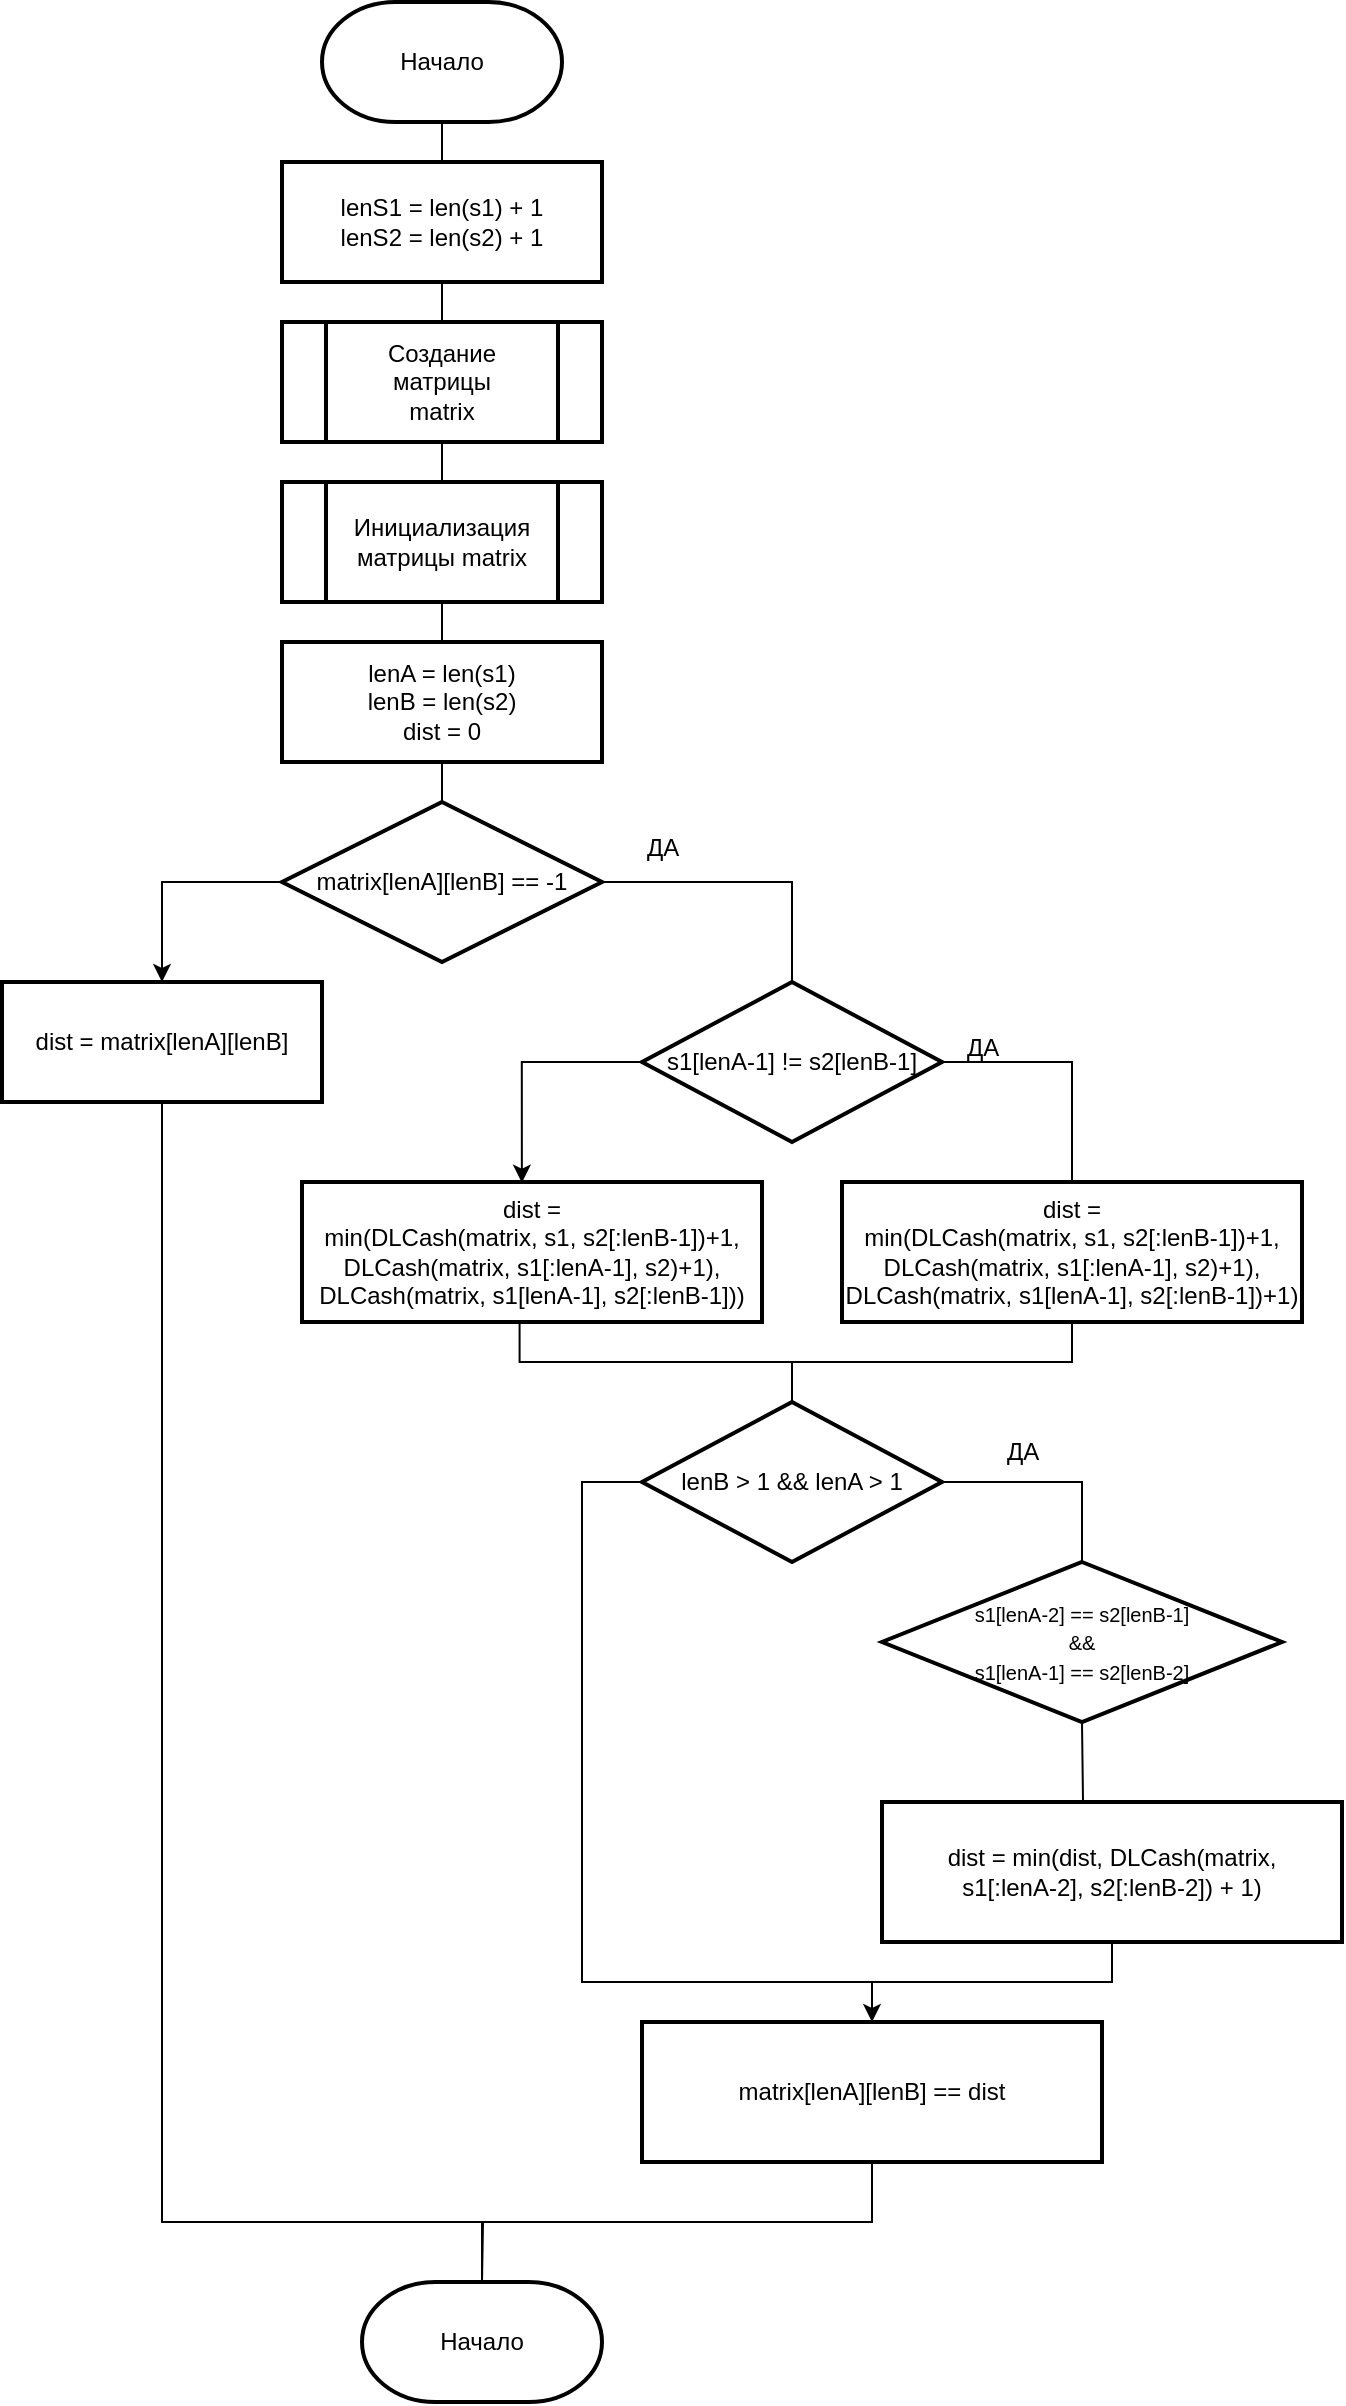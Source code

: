 <mxfile version="22.0.4" type="device">
  <diagram name="Страница — 1" id="KeEYjUVEmZE4yADr4s7v">
    <mxGraphModel dx="1434" dy="855" grid="1" gridSize="10" guides="1" tooltips="1" connect="1" arrows="1" fold="1" page="1" pageScale="1" pageWidth="827" pageHeight="1169" math="0" shadow="0">
      <root>
        <mxCell id="0" />
        <mxCell id="1" parent="0" />
        <mxCell id="zwEaBg4PYRS9SPezLSpT-41" style="edgeStyle=orthogonalEdgeStyle;rounded=0;orthogonalLoop=1;jettySize=auto;html=1;exitX=0.5;exitY=1;exitDx=0;exitDy=0;exitPerimeter=0;entryX=0.5;entryY=0;entryDx=0;entryDy=0;endArrow=none;endFill=0;" parent="1" source="zwEaBg4PYRS9SPezLSpT-42" target="zwEaBg4PYRS9SPezLSpT-44" edge="1">
          <mxGeometry relative="1" as="geometry" />
        </mxCell>
        <mxCell id="zwEaBg4PYRS9SPezLSpT-42" value="Начало" style="strokeWidth=2;html=1;shape=mxgraph.flowchart.terminator;whiteSpace=wrap;" parent="1" vertex="1">
          <mxGeometry x="390" y="30" width="120" height="60" as="geometry" />
        </mxCell>
        <mxCell id="zwEaBg4PYRS9SPezLSpT-43" style="edgeStyle=orthogonalEdgeStyle;rounded=0;orthogonalLoop=1;jettySize=auto;html=1;exitX=0.5;exitY=1;exitDx=0;exitDy=0;entryX=0.5;entryY=0;entryDx=0;entryDy=0;endArrow=none;endFill=0;" parent="1" source="zwEaBg4PYRS9SPezLSpT-44" target="zwEaBg4PYRS9SPezLSpT-46" edge="1">
          <mxGeometry relative="1" as="geometry" />
        </mxCell>
        <mxCell id="zwEaBg4PYRS9SPezLSpT-44" value="lenS1 = len(s1) + 1&lt;br&gt;lenS2 = len(s2) + 1" style="rounded=0;whiteSpace=wrap;html=1;strokeWidth=2;" parent="1" vertex="1">
          <mxGeometry x="370" y="110" width="160" height="60" as="geometry" />
        </mxCell>
        <mxCell id="zwEaBg4PYRS9SPezLSpT-45" style="edgeStyle=orthogonalEdgeStyle;rounded=0;orthogonalLoop=1;jettySize=auto;html=1;exitX=0.5;exitY=1;exitDx=0;exitDy=0;entryX=0.5;entryY=0;entryDx=0;entryDy=0;endArrow=none;endFill=0;" parent="1" source="zwEaBg4PYRS9SPezLSpT-46" target="zwEaBg4PYRS9SPezLSpT-49" edge="1">
          <mxGeometry relative="1" as="geometry" />
        </mxCell>
        <mxCell id="zwEaBg4PYRS9SPezLSpT-46" value="" style="verticalLabelPosition=bottom;verticalAlign=top;html=1;shape=process;whiteSpace=wrap;rounded=0;size=0.14;arcSize=6;strokeWidth=2;" parent="1" vertex="1">
          <mxGeometry x="370" y="190" width="160" height="60" as="geometry" />
        </mxCell>
        <mxCell id="zwEaBg4PYRS9SPezLSpT-47" value="Создание матрицы matrix" style="text;html=1;strokeColor=none;fillColor=none;align=center;verticalAlign=middle;whiteSpace=wrap;rounded=0;" parent="1" vertex="1">
          <mxGeometry x="420" y="205" width="60" height="30" as="geometry" />
        </mxCell>
        <mxCell id="zwEaBg4PYRS9SPezLSpT-48" style="edgeStyle=orthogonalEdgeStyle;rounded=0;orthogonalLoop=1;jettySize=auto;html=1;exitX=0.5;exitY=1;exitDx=0;exitDy=0;entryX=0.5;entryY=0;entryDx=0;entryDy=0;endArrow=none;endFill=0;" parent="1" source="zwEaBg4PYRS9SPezLSpT-49" target="zwEaBg4PYRS9SPezLSpT-52" edge="1">
          <mxGeometry relative="1" as="geometry" />
        </mxCell>
        <mxCell id="zwEaBg4PYRS9SPezLSpT-49" value="" style="verticalLabelPosition=bottom;verticalAlign=top;html=1;shape=process;whiteSpace=wrap;rounded=0;size=0.14;arcSize=6;strokeWidth=2;" parent="1" vertex="1">
          <mxGeometry x="370" y="270" width="160" height="60" as="geometry" />
        </mxCell>
        <mxCell id="zwEaBg4PYRS9SPezLSpT-50" value="Инициализация матрицы matrix" style="text;html=1;strokeColor=none;fillColor=none;align=center;verticalAlign=middle;whiteSpace=wrap;rounded=0;" parent="1" vertex="1">
          <mxGeometry x="420" y="285" width="60" height="30" as="geometry" />
        </mxCell>
        <mxCell id="zwEaBg4PYRS9SPezLSpT-51" style="edgeStyle=orthogonalEdgeStyle;rounded=0;orthogonalLoop=1;jettySize=auto;html=1;exitX=0.5;exitY=1;exitDx=0;exitDy=0;entryX=0.5;entryY=0;entryDx=0;entryDy=0;endArrow=none;endFill=0;" parent="1" source="zwEaBg4PYRS9SPezLSpT-52" target="zwEaBg4PYRS9SPezLSpT-54" edge="1">
          <mxGeometry relative="1" as="geometry" />
        </mxCell>
        <mxCell id="zwEaBg4PYRS9SPezLSpT-52" value="lenA = len(s1)&lt;br&gt;lenB = len(s2)&lt;br&gt;dist = 0" style="rounded=0;whiteSpace=wrap;html=1;strokeWidth=2;" parent="1" vertex="1">
          <mxGeometry x="370" y="350" width="160" height="60" as="geometry" />
        </mxCell>
        <mxCell id="zwEaBg4PYRS9SPezLSpT-53" style="edgeStyle=orthogonalEdgeStyle;rounded=0;orthogonalLoop=1;jettySize=auto;html=1;exitX=1;exitY=0.5;exitDx=0;exitDy=0;endArrow=none;endFill=0;" parent="1" source="zwEaBg4PYRS9SPezLSpT-54" target="zwEaBg4PYRS9SPezLSpT-62" edge="1">
          <mxGeometry relative="1" as="geometry">
            <mxPoint x="590" y="520" as="targetPoint" />
          </mxGeometry>
        </mxCell>
        <mxCell id="zwEaBg4PYRS9SPezLSpT-54" value="matrix[lenA][lenB] == -1" style="rhombus;whiteSpace=wrap;html=1;strokeWidth=2;" parent="1" vertex="1">
          <mxGeometry x="370" y="430" width="160" height="80" as="geometry" />
        </mxCell>
        <mxCell id="zwEaBg4PYRS9SPezLSpT-55" value="" style="edgeStyle=orthogonalEdgeStyle;rounded=0;orthogonalLoop=1;jettySize=auto;html=1;exitX=0;exitY=0.5;exitDx=0;exitDy=0;" parent="1" source="zwEaBg4PYRS9SPezLSpT-54" target="zwEaBg4PYRS9SPezLSpT-57" edge="1">
          <mxGeometry relative="1" as="geometry">
            <mxPoint x="300.059" y="570" as="targetPoint" />
            <mxPoint x="370" y="470" as="sourcePoint" />
          </mxGeometry>
        </mxCell>
        <mxCell id="zwEaBg4PYRS9SPezLSpT-56" style="edgeStyle=orthogonalEdgeStyle;rounded=0;orthogonalLoop=1;jettySize=auto;html=1;exitX=0.5;exitY=1;exitDx=0;exitDy=0;endArrow=none;endFill=0;" parent="1" source="zwEaBg4PYRS9SPezLSpT-57" edge="1">
          <mxGeometry relative="1" as="geometry">
            <mxPoint x="470" y="1170" as="targetPoint" />
            <Array as="points">
              <mxPoint x="310" y="1140" />
              <mxPoint x="470" y="1140" />
            </Array>
          </mxGeometry>
        </mxCell>
        <mxCell id="zwEaBg4PYRS9SPezLSpT-57" value="dist = matrix[lenA][lenB]" style="rounded=0;whiteSpace=wrap;html=1;strokeWidth=2;" parent="1" vertex="1">
          <mxGeometry x="230" y="520" width="160" height="60" as="geometry" />
        </mxCell>
        <mxCell id="zwEaBg4PYRS9SPezLSpT-58" value="ДА" style="text;html=1;align=center;verticalAlign=middle;resizable=0;points=[];autosize=1;strokeColor=none;fillColor=none;" parent="1" vertex="1">
          <mxGeometry x="540" y="438" width="40" height="30" as="geometry" />
        </mxCell>
        <mxCell id="zwEaBg4PYRS9SPezLSpT-60" style="edgeStyle=orthogonalEdgeStyle;rounded=0;orthogonalLoop=1;jettySize=auto;html=1;exitX=1;exitY=0.5;exitDx=0;exitDy=0;entryX=0.5;entryY=0;entryDx=0;entryDy=0;endArrow=none;endFill=0;" parent="1" source="zwEaBg4PYRS9SPezLSpT-62" target="zwEaBg4PYRS9SPezLSpT-64" edge="1">
          <mxGeometry relative="1" as="geometry" />
        </mxCell>
        <mxCell id="zwEaBg4PYRS9SPezLSpT-61" style="edgeStyle=orthogonalEdgeStyle;rounded=0;orthogonalLoop=1;jettySize=auto;html=1;exitX=0;exitY=0.5;exitDx=0;exitDy=0;entryX=0.478;entryY=0.005;entryDx=0;entryDy=0;entryPerimeter=0;" parent="1" source="zwEaBg4PYRS9SPezLSpT-62" target="zwEaBg4PYRS9SPezLSpT-66" edge="1">
          <mxGeometry relative="1" as="geometry" />
        </mxCell>
        <mxCell id="zwEaBg4PYRS9SPezLSpT-62" value="s1[lenA-1] != s2[lenB-1]" style="rhombus;whiteSpace=wrap;html=1;strokeWidth=2;" parent="1" vertex="1">
          <mxGeometry x="550" y="520" width="150" height="80" as="geometry" />
        </mxCell>
        <mxCell id="zwEaBg4PYRS9SPezLSpT-63" style="edgeStyle=orthogonalEdgeStyle;rounded=0;orthogonalLoop=1;jettySize=auto;html=1;exitX=0.5;exitY=1;exitDx=0;exitDy=0;endArrow=none;endFill=0;" parent="1" source="zwEaBg4PYRS9SPezLSpT-64" edge="1">
          <mxGeometry relative="1" as="geometry">
            <mxPoint x="620" y="710" as="targetPoint" />
            <Array as="points">
              <mxPoint x="765" y="710" />
            </Array>
          </mxGeometry>
        </mxCell>
        <mxCell id="zwEaBg4PYRS9SPezLSpT-64" value="dist = &lt;br&gt;min(DLCash(matrix, s1, s2[:lenB-1])+1, &lt;br&gt;DLCash(matrix, s1[:lenA-1], s2)+1),&lt;br&gt;DLCash(matrix, s1[lenA-1], s2[:lenB-1])+1)" style="rounded=0;whiteSpace=wrap;html=1;strokeWidth=2;" parent="1" vertex="1">
          <mxGeometry x="650" y="620" width="230" height="70" as="geometry" />
        </mxCell>
        <mxCell id="zwEaBg4PYRS9SPezLSpT-65" value="ДА" style="text;html=1;align=center;verticalAlign=middle;resizable=0;points=[];autosize=1;strokeColor=none;fillColor=none;" parent="1" vertex="1">
          <mxGeometry x="700" y="538" width="40" height="30" as="geometry" />
        </mxCell>
        <mxCell id="zwEaBg4PYRS9SPezLSpT-66" value="dist = &lt;br&gt;min(DLCash(matrix, s1, s2[:lenB-1])+1, &lt;br&gt;DLCash(matrix, s1[:lenA-1], s2)+1),&lt;br&gt;DLCash(matrix, s1[lenA-1], s2[:lenB-1]))" style="rounded=0;whiteSpace=wrap;html=1;strokeWidth=2;" parent="1" vertex="1">
          <mxGeometry x="380" y="620" width="230" height="70" as="geometry" />
        </mxCell>
        <mxCell id="zwEaBg4PYRS9SPezLSpT-68" style="edgeStyle=orthogonalEdgeStyle;rounded=0;orthogonalLoop=1;jettySize=auto;html=1;exitX=0.5;exitY=0;exitDx=0;exitDy=0;entryX=0.473;entryY=1.004;entryDx=0;entryDy=0;entryPerimeter=0;endArrow=none;endFill=0;startArrow=none;startFill=0;" parent="1" source="zwEaBg4PYRS9SPezLSpT-71" target="zwEaBg4PYRS9SPezLSpT-66" edge="1">
          <mxGeometry relative="1" as="geometry" />
        </mxCell>
        <mxCell id="zwEaBg4PYRS9SPezLSpT-69" style="edgeStyle=orthogonalEdgeStyle;rounded=0;orthogonalLoop=1;jettySize=auto;html=1;exitX=1;exitY=0.5;exitDx=0;exitDy=0;entryX=0.5;entryY=0;entryDx=0;entryDy=0;endArrow=none;endFill=0;" parent="1" source="zwEaBg4PYRS9SPezLSpT-71" target="zwEaBg4PYRS9SPezLSpT-73" edge="1">
          <mxGeometry relative="1" as="geometry" />
        </mxCell>
        <mxCell id="zwEaBg4PYRS9SPezLSpT-70" style="edgeStyle=orthogonalEdgeStyle;rounded=0;orthogonalLoop=1;jettySize=auto;html=1;exitX=0;exitY=0.5;exitDx=0;exitDy=0;endArrow=none;endFill=0;entryX=0.5;entryY=0;entryDx=0;entryDy=0;" parent="1" source="zwEaBg4PYRS9SPezLSpT-71" target="zwEaBg4PYRS9SPezLSpT-78" edge="1">
          <mxGeometry relative="1" as="geometry">
            <mxPoint x="610" y="1130" as="targetPoint" />
            <Array as="points">
              <mxPoint x="520" y="770" />
              <mxPoint x="520" y="1020" />
              <mxPoint x="665" y="1020" />
            </Array>
          </mxGeometry>
        </mxCell>
        <mxCell id="zwEaBg4PYRS9SPezLSpT-71" value="lenB &amp;gt; 1 &amp;amp;&amp;amp; lenA &amp;gt; 1" style="rhombus;whiteSpace=wrap;html=1;strokeWidth=2;" parent="1" vertex="1">
          <mxGeometry x="550" y="730" width="150" height="80" as="geometry" />
        </mxCell>
        <mxCell id="zwEaBg4PYRS9SPezLSpT-72" style="edgeStyle=orthogonalEdgeStyle;rounded=0;orthogonalLoop=1;jettySize=auto;html=1;exitX=0.5;exitY=1;exitDx=0;exitDy=0;entryX=0.437;entryY=-0.002;entryDx=0;entryDy=0;entryPerimeter=0;endArrow=none;endFill=0;" parent="1" source="zwEaBg4PYRS9SPezLSpT-73" target="zwEaBg4PYRS9SPezLSpT-76" edge="1">
          <mxGeometry relative="1" as="geometry" />
        </mxCell>
        <mxCell id="zwEaBg4PYRS9SPezLSpT-73" value="&lt;font style=&quot;font-size: 10px;&quot;&gt;s1[lenA-2] == s2[lenB-1]&lt;br&gt;&amp;amp;&amp;amp;&lt;br&gt;s1[lenA-1] == s2[lenB-2]&lt;/font&gt;" style="rhombus;whiteSpace=wrap;html=1;strokeWidth=2;" parent="1" vertex="1">
          <mxGeometry x="670" y="810" width="200" height="80" as="geometry" />
        </mxCell>
        <mxCell id="zwEaBg4PYRS9SPezLSpT-74" value="ДА" style="text;html=1;align=center;verticalAlign=middle;resizable=0;points=[];autosize=1;strokeColor=none;fillColor=none;" parent="1" vertex="1">
          <mxGeometry x="720" y="740" width="40" height="30" as="geometry" />
        </mxCell>
        <mxCell id="zwEaBg4PYRS9SPezLSpT-75" style="edgeStyle=orthogonalEdgeStyle;rounded=0;orthogonalLoop=1;jettySize=auto;html=1;exitX=0.5;exitY=1;exitDx=0;exitDy=0;entryX=0.5;entryY=0;entryDx=0;entryDy=0;" parent="1" source="zwEaBg4PYRS9SPezLSpT-76" target="zwEaBg4PYRS9SPezLSpT-78" edge="1">
          <mxGeometry relative="1" as="geometry" />
        </mxCell>
        <mxCell id="zwEaBg4PYRS9SPezLSpT-76" value="dist = min(dist, DLCash(matrix, &lt;br&gt;s1[:lenA-2], s2[:lenB-2]) + 1)" style="rounded=0;whiteSpace=wrap;html=1;strokeWidth=2;" parent="1" vertex="1">
          <mxGeometry x="670" y="930" width="230" height="70" as="geometry" />
        </mxCell>
        <mxCell id="zwEaBg4PYRS9SPezLSpT-77" style="edgeStyle=orthogonalEdgeStyle;rounded=0;orthogonalLoop=1;jettySize=auto;html=1;exitX=0.5;exitY=1;exitDx=0;exitDy=0;endArrow=none;endFill=0;" parent="1" source="zwEaBg4PYRS9SPezLSpT-78" edge="1">
          <mxGeometry relative="1" as="geometry">
            <mxPoint x="470" y="1170" as="targetPoint" />
          </mxGeometry>
        </mxCell>
        <mxCell id="zwEaBg4PYRS9SPezLSpT-78" value="matrix[lenA][lenB] == dist" style="rounded=0;whiteSpace=wrap;html=1;strokeWidth=2;" parent="1" vertex="1">
          <mxGeometry x="550" y="1040" width="230" height="70" as="geometry" />
        </mxCell>
        <mxCell id="zwEaBg4PYRS9SPezLSpT-79" value="Начало" style="strokeWidth=2;html=1;shape=mxgraph.flowchart.terminator;whiteSpace=wrap;" parent="1" vertex="1">
          <mxGeometry x="410" y="1170" width="120" height="60" as="geometry" />
        </mxCell>
      </root>
    </mxGraphModel>
  </diagram>
</mxfile>
